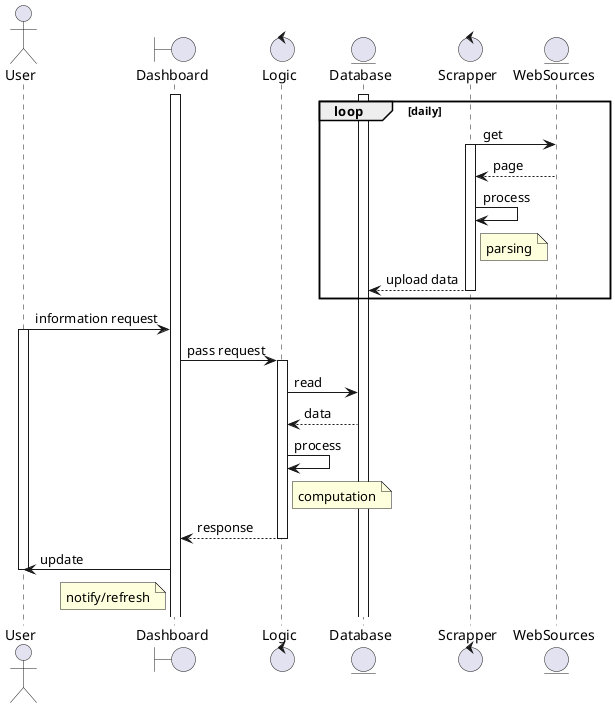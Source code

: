 @startuml

actor User as user
boundary Dashboard as view
control Logic as logic
entity Database as db
control Scrapper as scrape
entity WebSources as web

activate db
activate view

loop daily
    scrape -> web: get
    activate scrape
    web --> scrape: page
    scrape -> scrape: process
    note right of scrape: parsing
    scrape --> db: upload data
    deactivate scrape
end

user -> view: information request
activate user
view -> logic: pass request
activate logic
logic -> db: read
db --> logic:  data
logic -> logic: process
note right of logic: computation
logic --> view: response
deactivate logic
view -> user: update
note left of view: notify/refresh
deactivate user


@enduml